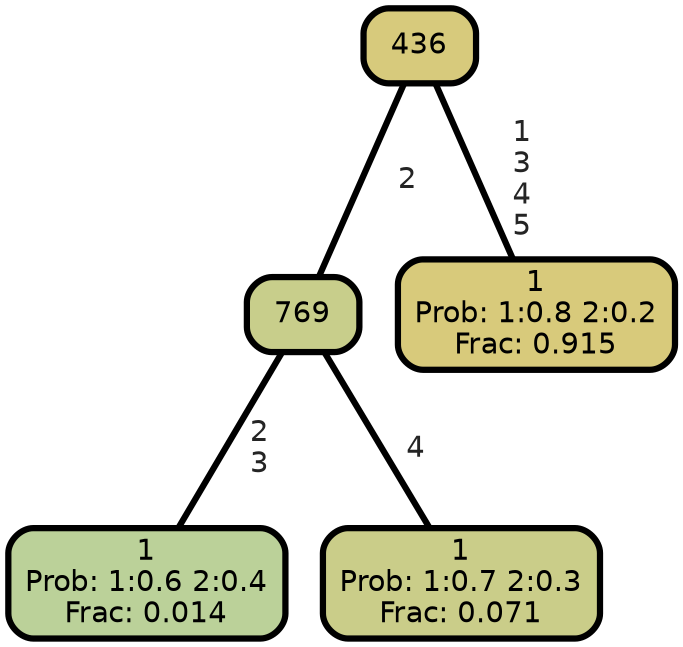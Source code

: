 graph Tree {
node [shape=box, style="filled, rounded",color="black",penwidth="3",fontcolor="black",                 fontname=helvetica] ;
graph [ranksep="0 equally", splines=straight,                 bgcolor=transparent, dpi=200] ;
edge [fontname=helvetica, fontweight=bold,fontcolor=grey14,color=black] ;
0 [label="1
Prob: 1:0.6 2:0.4
Frac: 0.014", fillcolor="#bbd199"] ;
1 [label="769", fillcolor="#c8ce8b"] ;
2 [label="1
Prob: 1:0.7 2:0.3
Frac: 0.071", fillcolor="#cacd89"] ;
3 [label="436", fillcolor="#d7ca7c"] ;
4 [label="1
Prob: 1:0.8 2:0.2
Frac: 0.915", fillcolor="#d8ca7b"] ;
1 -- 0 [label=" 2\n 3",penwidth=3] ;
1 -- 2 [label=" 4",penwidth=3] ;
3 -- 1 [label=" 2",penwidth=3] ;
3 -- 4 [label=" 1\n 3\n 4\n 5",penwidth=3] ;
{rank = same;}}